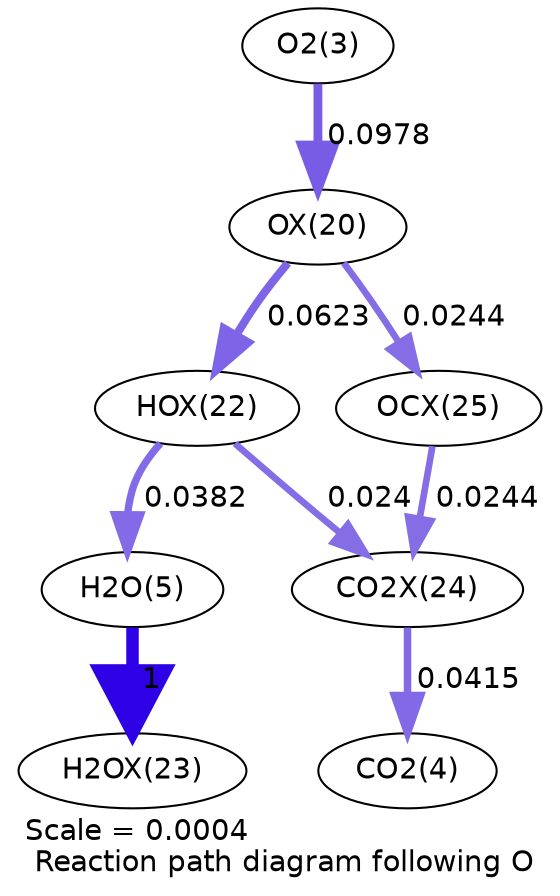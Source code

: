digraph reaction_paths {
center=1;
s5 -> s23[fontname="Helvetica", penwidth=4.24, arrowsize=2.12, color="0.7, 0.598, 0.9"
, label=" 0.0978"];
s23 -> s25[fontname="Helvetica", penwidth=3.9, arrowsize=1.95, color="0.7, 0.562, 0.9"
, label=" 0.0623"];
s23 -> s28[fontname="Helvetica", penwidth=3.2, arrowsize=1.6, color="0.7, 0.524, 0.9"
, label=" 0.0244"];
s25 -> s7[fontname="Helvetica", penwidth=3.54, arrowsize=1.77, color="0.7, 0.538, 0.9"
, label=" 0.0382"];
s25 -> s27[fontname="Helvetica", penwidth=3.18, arrowsize=1.59, color="0.7, 0.524, 0.9"
, label=" 0.024"];
s7 -> s26[fontname="Helvetica", penwidth=6, arrowsize=3, color="0.7, 1.5, 0.9"
, label=" 1"];
s28 -> s27[fontname="Helvetica", penwidth=3.2, arrowsize=1.6, color="0.7, 0.524, 0.9"
, label=" 0.0244"];
s27 -> s6[fontname="Helvetica", penwidth=3.6, arrowsize=1.8, color="0.7, 0.541, 0.9"
, label=" 0.0415"];
s5 [ fontname="Helvetica", label="O2(3)"];
s6 [ fontname="Helvetica", label="CO2(4)"];
s7 [ fontname="Helvetica", label="H2O(5)"];
s23 [ fontname="Helvetica", label="OX(20)"];
s25 [ fontname="Helvetica", label="HOX(22)"];
s26 [ fontname="Helvetica", label="H2OX(23)"];
s27 [ fontname="Helvetica", label="CO2X(24)"];
s28 [ fontname="Helvetica", label="OCX(25)"];
 label = "Scale = 0.0004\l Reaction path diagram following O";
 fontname = "Helvetica";
}
